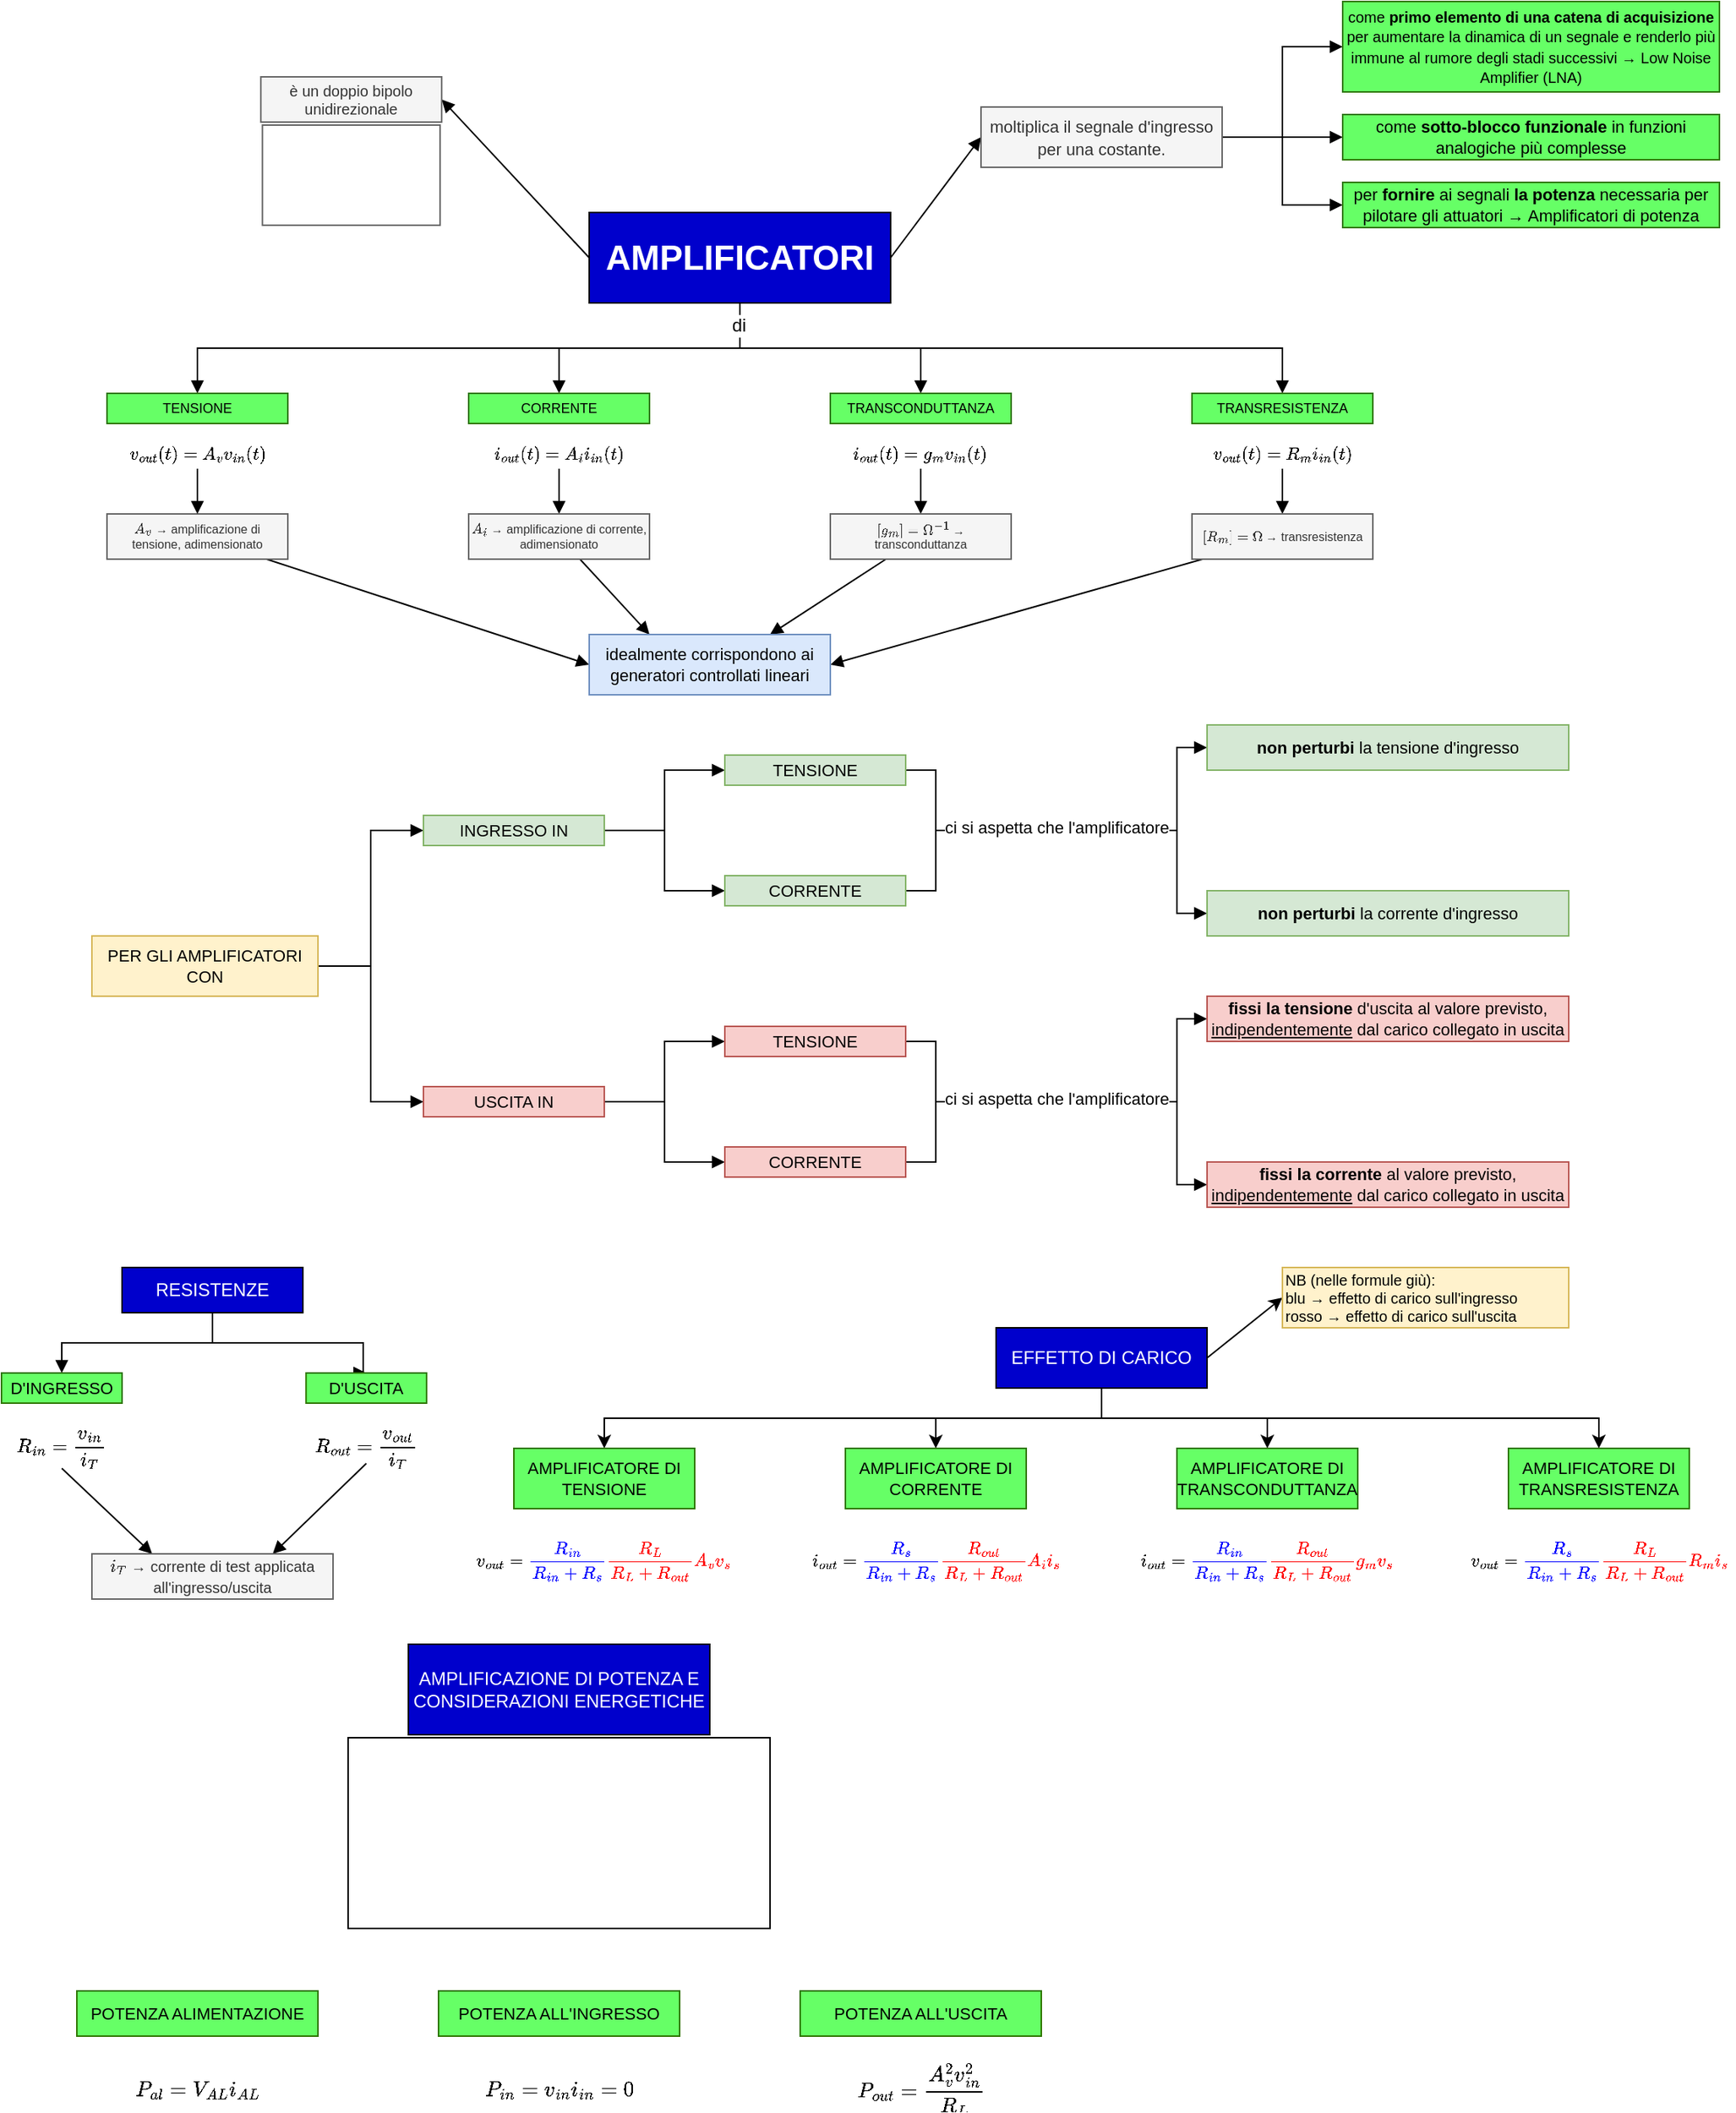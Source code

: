 <mxfile version="19.0.0" type="github">
  <diagram id="wxT67-HHqTX9DIjH9o3Z" name="Pagina-1">
    <mxGraphModel dx="805" dy="461" grid="1" gridSize="10" guides="1" tooltips="1" connect="1" arrows="1" fold="1" page="1" pageScale="1" pageWidth="1169" pageHeight="827" math="1" shadow="0">
      <root>
        <mxCell id="0" />
        <mxCell id="1" parent="0" />
        <mxCell id="j3ikcFKSS2i44kYI19ll-3" value="" style="edgeStyle=orthogonalEdgeStyle;rounded=0;orthogonalLoop=1;jettySize=auto;html=1;fontSize=23;fontColor=#FFFFFF;endArrow=block;endFill=1;" parent="1" source="j3ikcFKSS2i44kYI19ll-1" target="j3ikcFKSS2i44kYI19ll-2" edge="1">
          <mxGeometry relative="1" as="geometry">
            <Array as="points">
              <mxPoint x="500" y="240" />
              <mxPoint x="140" y="240" />
            </Array>
          </mxGeometry>
        </mxCell>
        <mxCell id="j3ikcFKSS2i44kYI19ll-7" style="edgeStyle=orthogonalEdgeStyle;rounded=0;orthogonalLoop=1;jettySize=auto;html=1;entryX=0.5;entryY=0;entryDx=0;entryDy=0;fontSize=23;fontColor=#FFFFFF;endArrow=block;endFill=1;" parent="1" source="j3ikcFKSS2i44kYI19ll-1" target="j3ikcFKSS2i44kYI19ll-4" edge="1">
          <mxGeometry relative="1" as="geometry">
            <Array as="points">
              <mxPoint x="500" y="240" />
              <mxPoint x="380" y="240" />
            </Array>
          </mxGeometry>
        </mxCell>
        <mxCell id="j3ikcFKSS2i44kYI19ll-8" style="edgeStyle=orthogonalEdgeStyle;rounded=0;orthogonalLoop=1;jettySize=auto;html=1;entryX=0.5;entryY=0;entryDx=0;entryDy=0;fontSize=23;fontColor=#FFFFFF;endArrow=block;endFill=1;" parent="1" source="j3ikcFKSS2i44kYI19ll-1" target="j3ikcFKSS2i44kYI19ll-5" edge="1">
          <mxGeometry relative="1" as="geometry">
            <Array as="points">
              <mxPoint x="500" y="240" />
              <mxPoint x="620" y="240" />
            </Array>
          </mxGeometry>
        </mxCell>
        <mxCell id="j3ikcFKSS2i44kYI19ll-9" style="edgeStyle=orthogonalEdgeStyle;rounded=0;orthogonalLoop=1;jettySize=auto;html=1;entryX=0.5;entryY=0;entryDx=0;entryDy=0;fontSize=23;fontColor=#FFFFFF;endArrow=block;endFill=1;" parent="1" target="j3ikcFKSS2i44kYI19ll-6" edge="1">
          <mxGeometry relative="1" as="geometry">
            <mxPoint x="500.0" y="202" as="sourcePoint" />
            <mxPoint x="860" y="252" as="targetPoint" />
            <Array as="points">
              <mxPoint x="500" y="240" />
              <mxPoint x="860" y="240" />
            </Array>
          </mxGeometry>
        </mxCell>
        <mxCell id="j3ikcFKSS2i44kYI19ll-11" value="di" style="edgeLabel;html=1;align=center;verticalAlign=middle;resizable=0;points=[];fontSize=12;fontColor=#000000;" parent="j3ikcFKSS2i44kYI19ll-9" vertex="1" connectable="0">
          <mxGeometry x="-0.904" y="-1" relative="1" as="geometry">
            <mxPoint y="2" as="offset" />
          </mxGeometry>
        </mxCell>
        <mxCell id="j3ikcFKSS2i44kYI19ll-15" style="rounded=0;orthogonalLoop=1;jettySize=auto;html=1;entryX=0;entryY=0.5;entryDx=0;entryDy=0;fontSize=11;fontColor=#000000;endArrow=block;endFill=1;exitX=1;exitY=0.5;exitDx=0;exitDy=0;" parent="1" source="j3ikcFKSS2i44kYI19ll-1" target="j3ikcFKSS2i44kYI19ll-14" edge="1">
          <mxGeometry relative="1" as="geometry" />
        </mxCell>
        <mxCell id="j3ikcFKSS2i44kYI19ll-24" style="rounded=0;orthogonalLoop=1;jettySize=auto;html=1;entryX=1;entryY=0.5;entryDx=0;entryDy=0;fontSize=10;fontColor=#000000;endArrow=block;endFill=1;exitX=0;exitY=0.5;exitDx=0;exitDy=0;" parent="1" source="j3ikcFKSS2i44kYI19ll-1" target="j3ikcFKSS2i44kYI19ll-22" edge="1">
          <mxGeometry relative="1" as="geometry" />
        </mxCell>
        <mxCell id="j3ikcFKSS2i44kYI19ll-1" value="&lt;font color=&quot;#FFFFFF&quot;&gt;&lt;b&gt;&lt;font style=&quot;font-size: 23px;&quot;&gt;AMPLIFICATORI&lt;/font&gt;&lt;/b&gt;&lt;/font&gt;" style="whiteSpace=wrap;html=1;fontSize=9;fillColor=#0000CC;" parent="1" vertex="1">
          <mxGeometry x="400" y="150" width="200" height="60" as="geometry" />
        </mxCell>
        <mxCell id="j3ikcFKSS2i44kYI19ll-2" value="TENSIONE" style="whiteSpace=wrap;html=1;fontSize=9;fillColor=#66FF66;strokeColor=#2D7600;" parent="1" vertex="1">
          <mxGeometry x="80" y="270" width="120" height="20" as="geometry" />
        </mxCell>
        <mxCell id="j3ikcFKSS2i44kYI19ll-4" value="CORRENTE" style="whiteSpace=wrap;html=1;fontSize=9;fillColor=#66FF66;strokeColor=#2D7600;" parent="1" vertex="1">
          <mxGeometry x="320" y="270" width="120" height="20" as="geometry" />
        </mxCell>
        <mxCell id="j3ikcFKSS2i44kYI19ll-5" value="TRANSCONDUTTANZA" style="whiteSpace=wrap;html=1;fontSize=9;fillColor=#66FF66;strokeColor=#2D7600;" parent="1" vertex="1">
          <mxGeometry x="560" y="270" width="120" height="20" as="geometry" />
        </mxCell>
        <mxCell id="j3ikcFKSS2i44kYI19ll-6" value="TRANSRESISTENZA" style="whiteSpace=wrap;html=1;fontSize=9;fillColor=#66FF66;strokeColor=#2D7600;" parent="1" vertex="1">
          <mxGeometry x="800" y="270" width="120" height="20" as="geometry" />
        </mxCell>
        <mxCell id="j3ikcFKSS2i44kYI19ll-13" value="" style="shape=image;verticalLabelPosition=bottom;labelBackgroundColor=default;verticalAlign=top;aspect=fixed;imageAspect=0;image=https://raw.githubusercontent.com/BCPTe/SETM/main/images/06/amplificatore_simbolo_andamento.png;" parent="1" vertex="1">
          <mxGeometry x="400" y="99.8" width="200" height="48.84" as="geometry" />
        </mxCell>
        <mxCell id="j3ikcFKSS2i44kYI19ll-19" style="edgeStyle=orthogonalEdgeStyle;rounded=0;orthogonalLoop=1;jettySize=auto;html=1;entryX=0;entryY=0.5;entryDx=0;entryDy=0;fontSize=10;fontColor=#000000;endArrow=block;endFill=1;" parent="1" source="j3ikcFKSS2i44kYI19ll-14" target="j3ikcFKSS2i44kYI19ll-16" edge="1">
          <mxGeometry relative="1" as="geometry" />
        </mxCell>
        <mxCell id="j3ikcFKSS2i44kYI19ll-20" style="edgeStyle=orthogonalEdgeStyle;rounded=0;orthogonalLoop=1;jettySize=auto;html=1;entryX=0;entryY=0.5;entryDx=0;entryDy=0;fontSize=10;fontColor=#000000;endArrow=block;endFill=1;" parent="1" source="j3ikcFKSS2i44kYI19ll-14" target="j3ikcFKSS2i44kYI19ll-17" edge="1">
          <mxGeometry relative="1" as="geometry" />
        </mxCell>
        <mxCell id="j3ikcFKSS2i44kYI19ll-21" style="edgeStyle=orthogonalEdgeStyle;rounded=0;orthogonalLoop=1;jettySize=auto;html=1;entryX=0;entryY=0.5;entryDx=0;entryDy=0;fontSize=10;fontColor=#000000;endArrow=block;endFill=1;" parent="1" source="j3ikcFKSS2i44kYI19ll-14" target="j3ikcFKSS2i44kYI19ll-18" edge="1">
          <mxGeometry relative="1" as="geometry" />
        </mxCell>
        <mxCell id="j3ikcFKSS2i44kYI19ll-14" value="&lt;div&gt;&lt;font style=&quot;font-size: 11px;&quot;&gt;moltiplica il segnale d&#39;ingresso per una costante.&lt;/font&gt;&lt;/div&gt;" style="whiteSpace=wrap;html=1;fontSize=12;fontColor=#333333;strokeColor=#666666;fillColor=#f5f5f5;" parent="1" vertex="1">
          <mxGeometry x="660" y="80" width="160" height="40" as="geometry" />
        </mxCell>
        <mxCell id="j3ikcFKSS2i44kYI19ll-16" value="&lt;font style=&quot;font-size: 10px;&quot;&gt;come &lt;b&gt;primo elemento di una catena di acquisizione&lt;/b&gt; per aumentare la dinamica di un segnale e renderlo più immune al rumore degli stadi successivi → Low Noise Amplifier (LNA)&lt;br&gt;&lt;/font&gt;" style="whiteSpace=wrap;html=1;fontSize=11;fontColor=#000000;strokeColor=#2D7600;fillColor=#66FF66;" parent="1" vertex="1">
          <mxGeometry x="900" y="10" width="250" height="60" as="geometry" />
        </mxCell>
        <mxCell id="j3ikcFKSS2i44kYI19ll-17" value="&lt;div&gt;come &lt;b&gt;sotto-blocco funzionale&lt;/b&gt; in funzioni analogiche più complesse&lt;/div&gt;" style="whiteSpace=wrap;html=1;fontSize=11;fontColor=#000000;strokeColor=#2D7600;fillColor=#66FF66;" parent="1" vertex="1">
          <mxGeometry x="900" y="85" width="250" height="30" as="geometry" />
        </mxCell>
        <mxCell id="j3ikcFKSS2i44kYI19ll-18" value="per &lt;b&gt;fornire &lt;/b&gt;ai segnali &lt;b&gt;la potenza&lt;/b&gt; necessaria per pilotare gli attuatori → Amplificatori di potenza" style="whiteSpace=wrap;html=1;fontSize=11;fontColor=#000000;strokeColor=#2D7600;fillColor=#66FF66;" parent="1" vertex="1">
          <mxGeometry x="900" y="130" width="250" height="30" as="geometry" />
        </mxCell>
        <mxCell id="j3ikcFKSS2i44kYI19ll-22" value="è un doppio bipolo unidirezionale" style="whiteSpace=wrap;html=1;fontSize=10;fontColor=#333333;strokeColor=#666666;fillColor=#f5f5f5;" parent="1" vertex="1">
          <mxGeometry x="182.11" y="60" width="120" height="30" as="geometry" />
        </mxCell>
        <mxCell id="j3ikcFKSS2i44kYI19ll-23" value="" style="shape=image;verticalLabelPosition=bottom;labelBackgroundColor=default;verticalAlign=top;aspect=fixed;imageAspect=0;image=https://raw.githubusercontent.com/BCPTe/SETM/main/images/06/amplificatore_simbolo_circuitale.png;imageBorder=#666666;sketch=0;" parent="1" vertex="1">
          <mxGeometry x="183.16" y="92" width="117.89" height="66.44" as="geometry" />
        </mxCell>
        <mxCell id="j3ikcFKSS2i44kYI19ll-36" style="edgeStyle=none;rounded=0;orthogonalLoop=1;jettySize=auto;html=1;entryX=0.5;entryY=0;entryDx=0;entryDy=0;fontSize=8;fontColor=#000000;endArrow=block;endFill=1;" parent="1" source="j3ikcFKSS2i44kYI19ll-27" target="j3ikcFKSS2i44kYI19ll-34" edge="1">
          <mxGeometry relative="1" as="geometry" />
        </mxCell>
        <mxCell id="j3ikcFKSS2i44kYI19ll-27" value="&lt;div style=&quot;font-size: 10px;&quot;&gt;$$v_{out}(t) = R_m i_{in}(t)$$&lt;/div&gt;" style="text;whiteSpace=wrap;html=1;fontSize=10;fontColor=#000000;verticalAlign=middle;align=center;" parent="1" vertex="1">
          <mxGeometry x="800" y="300" width="120" height="20" as="geometry" />
        </mxCell>
        <mxCell id="j3ikcFKSS2i44kYI19ll-38" style="edgeStyle=none;rounded=0;orthogonalLoop=1;jettySize=auto;html=1;entryX=0.5;entryY=0;entryDx=0;entryDy=0;fontSize=8;fontColor=#000000;endArrow=block;endFill=1;" parent="1" source="j3ikcFKSS2i44kYI19ll-28" target="j3ikcFKSS2i44kYI19ll-31" edge="1">
          <mxGeometry relative="1" as="geometry" />
        </mxCell>
        <mxCell id="j3ikcFKSS2i44kYI19ll-28" value="$$i_{out}(t) = A_i i_{in}(t)$$" style="text;whiteSpace=wrap;html=1;fontSize=10;fontColor=#000000;verticalAlign=middle;align=center;" parent="1" vertex="1">
          <mxGeometry x="320" y="300" width="120" height="20" as="geometry" />
        </mxCell>
        <mxCell id="j3ikcFKSS2i44kYI19ll-37" style="edgeStyle=none;rounded=0;orthogonalLoop=1;jettySize=auto;html=1;entryX=0.5;entryY=0;entryDx=0;entryDy=0;fontSize=8;fontColor=#000000;endArrow=block;endFill=1;" parent="1" source="j3ikcFKSS2i44kYI19ll-29" target="j3ikcFKSS2i44kYI19ll-32" edge="1">
          <mxGeometry relative="1" as="geometry" />
        </mxCell>
        <mxCell id="j3ikcFKSS2i44kYI19ll-29" value="$$i_{out}(t) = g_m v_{in}(t)$$" style="text;whiteSpace=wrap;html=1;fontSize=10;fontColor=#000000;verticalAlign=middle;align=center;" parent="1" vertex="1">
          <mxGeometry x="560" y="300" width="120" height="20" as="geometry" />
        </mxCell>
        <mxCell id="j3ikcFKSS2i44kYI19ll-41" style="edgeStyle=none;rounded=0;orthogonalLoop=1;jettySize=auto;html=1;entryX=0;entryY=0.5;entryDx=0;entryDy=0;fontSize=8;fontColor=#000000;endArrow=block;endFill=1;" parent="1" source="j3ikcFKSS2i44kYI19ll-30" target="j3ikcFKSS2i44kYI19ll-40" edge="1">
          <mxGeometry relative="1" as="geometry" />
        </mxCell>
        <mxCell id="j3ikcFKSS2i44kYI19ll-30" value="\(A_v\) → amplificazione di tensione, adimensionato" style="whiteSpace=wrap;html=1;sketch=0;fontSize=8;fontColor=#333333;strokeColor=#666666;fillColor=#f5f5f5;" parent="1" vertex="1">
          <mxGeometry x="80" y="350" width="120" height="30" as="geometry" />
        </mxCell>
        <mxCell id="j3ikcFKSS2i44kYI19ll-42" style="edgeStyle=none;rounded=0;orthogonalLoop=1;jettySize=auto;html=1;entryX=0.25;entryY=0;entryDx=0;entryDy=0;fontSize=8;fontColor=#000000;endArrow=block;endFill=1;" parent="1" source="j3ikcFKSS2i44kYI19ll-31" target="j3ikcFKSS2i44kYI19ll-40" edge="1">
          <mxGeometry relative="1" as="geometry" />
        </mxCell>
        <mxCell id="j3ikcFKSS2i44kYI19ll-31" value="\(A_i\) → amplificazione di corrente, adimensionato" style="whiteSpace=wrap;html=1;sketch=0;fontSize=8;fontColor=#333333;strokeColor=#666666;fillColor=#f5f5f5;" parent="1" vertex="1">
          <mxGeometry x="320" y="350" width="120" height="30" as="geometry" />
        </mxCell>
        <mxCell id="j3ikcFKSS2i44kYI19ll-43" style="edgeStyle=none;rounded=0;orthogonalLoop=1;jettySize=auto;html=1;fontSize=8;fontColor=#000000;endArrow=block;endFill=1;entryX=0.75;entryY=0;entryDx=0;entryDy=0;" parent="1" source="j3ikcFKSS2i44kYI19ll-32" target="j3ikcFKSS2i44kYI19ll-40" edge="1">
          <mxGeometry relative="1" as="geometry" />
        </mxCell>
        <mxCell id="j3ikcFKSS2i44kYI19ll-32" value="\([g_m] = \Omega^{-1}\) → transconduttanza" style="whiteSpace=wrap;html=1;sketch=0;fontSize=8;fontColor=#333333;strokeColor=#666666;fillColor=#f5f5f5;" parent="1" vertex="1">
          <mxGeometry x="560" y="350" width="120" height="30" as="geometry" />
        </mxCell>
        <mxCell id="j3ikcFKSS2i44kYI19ll-39" style="edgeStyle=none;rounded=0;orthogonalLoop=1;jettySize=auto;html=1;entryX=0.5;entryY=0;entryDx=0;entryDy=0;fontSize=8;fontColor=#000000;endArrow=block;endFill=1;" parent="1" source="j3ikcFKSS2i44kYI19ll-33" target="j3ikcFKSS2i44kYI19ll-30" edge="1">
          <mxGeometry relative="1" as="geometry" />
        </mxCell>
        <mxCell id="j3ikcFKSS2i44kYI19ll-33" value="&lt;div style=&quot;font-size: 10px;&quot;&gt;$$v_{out}(t) = A_v v_{in}(t)$$&lt;/div&gt;" style="text;whiteSpace=wrap;html=1;fontSize=10;fontColor=#000000;verticalAlign=middle;align=center;" parent="1" vertex="1">
          <mxGeometry x="80" y="300" width="120" height="20" as="geometry" />
        </mxCell>
        <mxCell id="j3ikcFKSS2i44kYI19ll-44" style="edgeStyle=none;rounded=0;orthogonalLoop=1;jettySize=auto;html=1;entryX=1;entryY=0.5;entryDx=0;entryDy=0;fontSize=8;fontColor=#000000;endArrow=block;endFill=1;" parent="1" source="j3ikcFKSS2i44kYI19ll-34" target="j3ikcFKSS2i44kYI19ll-40" edge="1">
          <mxGeometry relative="1" as="geometry" />
        </mxCell>
        <mxCell id="j3ikcFKSS2i44kYI19ll-34" value="\([R_m] = \Omega\) → transresistenza" style="whiteSpace=wrap;html=1;sketch=0;fontSize=8;fontColor=#333333;strokeColor=#666666;fillColor=#f5f5f5;" parent="1" vertex="1">
          <mxGeometry x="800" y="350" width="120" height="30" as="geometry" />
        </mxCell>
        <mxCell id="j3ikcFKSS2i44kYI19ll-40" value="&lt;div style=&quot;font-size: 11px;&quot;&gt;&lt;font style=&quot;font-size: 11px;&quot;&gt;idealmente corrispondono ai generatori controllati lineari&lt;/font&gt;&lt;/div&gt;" style="whiteSpace=wrap;html=1;sketch=0;fontSize=8;strokeColor=#6c8ebf;fillColor=#dae8fc;" parent="1" vertex="1">
          <mxGeometry x="400" y="430" width="160" height="40" as="geometry" />
        </mxCell>
        <mxCell id="j3ikcFKSS2i44kYI19ll-53" style="edgeStyle=orthogonalEdgeStyle;rounded=0;orthogonalLoop=1;jettySize=auto;html=1;entryX=0;entryY=0.5;entryDx=0;entryDy=0;fontSize=11;fontColor=#000000;endArrow=block;endFill=1;" parent="1" source="j3ikcFKSS2i44kYI19ll-45" target="j3ikcFKSS2i44kYI19ll-46" edge="1">
          <mxGeometry relative="1" as="geometry" />
        </mxCell>
        <mxCell id="j3ikcFKSS2i44kYI19ll-54" style="edgeStyle=orthogonalEdgeStyle;rounded=0;orthogonalLoop=1;jettySize=auto;html=1;entryX=0;entryY=0.5;entryDx=0;entryDy=0;fontSize=11;fontColor=#000000;endArrow=block;endFill=1;" parent="1" source="j3ikcFKSS2i44kYI19ll-45" target="j3ikcFKSS2i44kYI19ll-47" edge="1">
          <mxGeometry relative="1" as="geometry" />
        </mxCell>
        <mxCell id="j3ikcFKSS2i44kYI19ll-45" value="PER GLI AMPLIFICATORI CON" style="whiteSpace=wrap;html=1;sketch=0;fontSize=11;fillColor=#fff2cc;strokeColor=#d6b656;" parent="1" vertex="1">
          <mxGeometry x="70" y="630" width="150" height="40" as="geometry" />
        </mxCell>
        <mxCell id="j3ikcFKSS2i44kYI19ll-55" style="edgeStyle=orthogonalEdgeStyle;rounded=0;orthogonalLoop=1;jettySize=auto;html=1;entryX=0;entryY=0.5;entryDx=0;entryDy=0;fontSize=11;fontColor=#000000;endArrow=block;endFill=1;" parent="1" source="j3ikcFKSS2i44kYI19ll-46" target="j3ikcFKSS2i44kYI19ll-48" edge="1">
          <mxGeometry relative="1" as="geometry" />
        </mxCell>
        <mxCell id="j3ikcFKSS2i44kYI19ll-56" style="edgeStyle=orthogonalEdgeStyle;rounded=0;orthogonalLoop=1;jettySize=auto;html=1;entryX=0;entryY=0.5;entryDx=0;entryDy=0;fontSize=11;fontColor=#000000;endArrow=block;endFill=1;" parent="1" source="j3ikcFKSS2i44kYI19ll-46" target="j3ikcFKSS2i44kYI19ll-49" edge="1">
          <mxGeometry relative="1" as="geometry" />
        </mxCell>
        <mxCell id="j3ikcFKSS2i44kYI19ll-46" value="INGRESSO IN" style="whiteSpace=wrap;html=1;sketch=0;fontSize=11;strokeColor=#82b366;fillColor=#d5e8d4;" parent="1" vertex="1">
          <mxGeometry x="290" y="550" width="120" height="20" as="geometry" />
        </mxCell>
        <mxCell id="j3ikcFKSS2i44kYI19ll-57" style="edgeStyle=orthogonalEdgeStyle;rounded=0;orthogonalLoop=1;jettySize=auto;html=1;entryX=0;entryY=0.5;entryDx=0;entryDy=0;fontSize=11;fontColor=#000000;endArrow=block;endFill=1;" parent="1" source="j3ikcFKSS2i44kYI19ll-47" target="j3ikcFKSS2i44kYI19ll-50" edge="1">
          <mxGeometry relative="1" as="geometry" />
        </mxCell>
        <mxCell id="j3ikcFKSS2i44kYI19ll-58" style="edgeStyle=orthogonalEdgeStyle;rounded=0;orthogonalLoop=1;jettySize=auto;html=1;entryX=0;entryY=0.5;entryDx=0;entryDy=0;fontSize=11;fontColor=#000000;endArrow=block;endFill=1;" parent="1" source="j3ikcFKSS2i44kYI19ll-47" target="j3ikcFKSS2i44kYI19ll-51" edge="1">
          <mxGeometry relative="1" as="geometry" />
        </mxCell>
        <mxCell id="j3ikcFKSS2i44kYI19ll-47" value="USCITA IN" style="whiteSpace=wrap;html=1;sketch=0;fontSize=11;strokeColor=#b85450;fillColor=#f8cecc;" parent="1" vertex="1">
          <mxGeometry x="290" y="730" width="120" height="20" as="geometry" />
        </mxCell>
        <mxCell id="j3ikcFKSS2i44kYI19ll-62" style="edgeStyle=orthogonalEdgeStyle;rounded=0;orthogonalLoop=1;jettySize=auto;html=1;entryX=0;entryY=0.5;entryDx=0;entryDy=0;fontSize=11;fontColor=#000000;endArrow=block;endFill=1;" parent="1" source="j3ikcFKSS2i44kYI19ll-48" target="j3ikcFKSS2i44kYI19ll-60" edge="1">
          <mxGeometry relative="1" as="geometry">
            <Array as="points">
              <mxPoint x="630" y="520" />
              <mxPoint x="630" y="560" />
              <mxPoint x="790" y="560" />
              <mxPoint x="790" y="505" />
            </Array>
          </mxGeometry>
        </mxCell>
        <mxCell id="j3ikcFKSS2i44kYI19ll-48" value="&lt;div&gt;TENSIONE&lt;/div&gt;" style="whiteSpace=wrap;html=1;sketch=0;fontSize=11;strokeColor=#82b366;fillColor=#d5e8d4;" parent="1" vertex="1">
          <mxGeometry x="490" y="510" width="120" height="20" as="geometry" />
        </mxCell>
        <mxCell id="j3ikcFKSS2i44kYI19ll-63" style="edgeStyle=orthogonalEdgeStyle;rounded=0;orthogonalLoop=1;jettySize=auto;html=1;entryX=0;entryY=0.5;entryDx=0;entryDy=0;fontSize=11;fontColor=#000000;endArrow=block;endFill=1;" parent="1" source="j3ikcFKSS2i44kYI19ll-49" target="j3ikcFKSS2i44kYI19ll-61" edge="1">
          <mxGeometry relative="1" as="geometry">
            <Array as="points">
              <mxPoint x="630" y="600" />
              <mxPoint x="630" y="560" />
              <mxPoint x="790" y="560" />
              <mxPoint x="790" y="615" />
            </Array>
          </mxGeometry>
        </mxCell>
        <mxCell id="j3ikcFKSS2i44kYI19ll-64" value="ci si aspetta che l&#39;amplificatore" style="edgeLabel;html=1;align=center;verticalAlign=middle;resizable=0;points=[];fontSize=11;fontColor=#000000;" parent="j3ikcFKSS2i44kYI19ll-63" vertex="1" connectable="0">
          <mxGeometry x="-0.379" y="-1" relative="1" as="geometry">
            <mxPoint x="48" y="-3" as="offset" />
          </mxGeometry>
        </mxCell>
        <mxCell id="j3ikcFKSS2i44kYI19ll-49" value="CORRENTE" style="whiteSpace=wrap;html=1;sketch=0;fontSize=11;strokeColor=#82b366;fillColor=#d5e8d4;" parent="1" vertex="1">
          <mxGeometry x="490" y="590" width="120" height="20" as="geometry" />
        </mxCell>
        <mxCell id="j3ikcFKSS2i44kYI19ll-67" style="edgeStyle=orthogonalEdgeStyle;rounded=0;orthogonalLoop=1;jettySize=auto;html=1;entryX=0;entryY=0.5;entryDx=0;entryDy=0;fontSize=11;fontColor=#000000;endArrow=block;endFill=1;" parent="1" source="j3ikcFKSS2i44kYI19ll-50" target="j3ikcFKSS2i44kYI19ll-65" edge="1">
          <mxGeometry relative="1" as="geometry">
            <Array as="points">
              <mxPoint x="630" y="700" />
              <mxPoint x="630" y="740" />
              <mxPoint x="790" y="740" />
            </Array>
          </mxGeometry>
        </mxCell>
        <mxCell id="j3ikcFKSS2i44kYI19ll-50" value="TENSIONE" style="whiteSpace=wrap;html=1;sketch=0;fontSize=11;strokeColor=#b85450;fillColor=#f8cecc;" parent="1" vertex="1">
          <mxGeometry x="490" y="690" width="120" height="20" as="geometry" />
        </mxCell>
        <mxCell id="j3ikcFKSS2i44kYI19ll-68" style="edgeStyle=orthogonalEdgeStyle;rounded=0;orthogonalLoop=1;jettySize=auto;html=1;entryX=0;entryY=0.5;entryDx=0;entryDy=0;fontSize=11;fontColor=#000000;endArrow=block;endFill=1;" parent="1" source="j3ikcFKSS2i44kYI19ll-51" target="j3ikcFKSS2i44kYI19ll-66" edge="1">
          <mxGeometry relative="1" as="geometry">
            <Array as="points">
              <mxPoint x="630" y="780" />
              <mxPoint x="630" y="740" />
              <mxPoint x="790" y="740" />
              <mxPoint x="790" y="795" />
            </Array>
          </mxGeometry>
        </mxCell>
        <mxCell id="j3ikcFKSS2i44kYI19ll-69" value="ci si aspetta che l&#39;amplificatore" style="edgeLabel;html=1;align=center;verticalAlign=middle;resizable=0;points=[];fontSize=11;fontColor=#000000;" parent="j3ikcFKSS2i44kYI19ll-68" vertex="1" connectable="0">
          <mxGeometry x="-0.161" y="-2" relative="1" as="geometry">
            <mxPoint x="16" y="-4" as="offset" />
          </mxGeometry>
        </mxCell>
        <mxCell id="j3ikcFKSS2i44kYI19ll-51" value="CORRENTE" style="whiteSpace=wrap;html=1;sketch=0;fontSize=11;strokeColor=#b85450;fillColor=#f8cecc;" parent="1" vertex="1">
          <mxGeometry x="490" y="770" width="120" height="20" as="geometry" />
        </mxCell>
        <mxCell id="j3ikcFKSS2i44kYI19ll-60" value="&lt;b&gt;non perturbi&lt;/b&gt; la tensione d&#39;ingresso" style="whiteSpace=wrap;html=1;sketch=0;fontSize=11;strokeColor=#82b366;fillColor=#d5e8d4;" parent="1" vertex="1">
          <mxGeometry x="810" y="490" width="240" height="30" as="geometry" />
        </mxCell>
        <mxCell id="j3ikcFKSS2i44kYI19ll-61" value="&lt;b&gt;non perturbi&lt;/b&gt; la corrente d&#39;ingresso" style="whiteSpace=wrap;html=1;sketch=0;fontSize=11;strokeColor=#82b366;fillColor=#d5e8d4;" parent="1" vertex="1">
          <mxGeometry x="810" y="600" width="240" height="30" as="geometry" />
        </mxCell>
        <mxCell id="j3ikcFKSS2i44kYI19ll-65" value="&lt;b&gt;fissi la tensione&lt;/b&gt; d&#39;uscita al valore previsto, &lt;u&gt;indipendentemente&lt;/u&gt; dal carico collegato in uscita" style="whiteSpace=wrap;html=1;sketch=0;fontSize=11;strokeColor=#b85450;fillColor=#f8cecc;" parent="1" vertex="1">
          <mxGeometry x="810" y="670" width="240" height="30" as="geometry" />
        </mxCell>
        <mxCell id="j3ikcFKSS2i44kYI19ll-66" value="&lt;b&gt;fissi la corrente&lt;/b&gt; al valore previsto, &lt;u&gt;indipendentemente&lt;/u&gt; dal carico collegato in uscita" style="whiteSpace=wrap;html=1;sketch=0;fontSize=11;strokeColor=#b85450;fillColor=#f8cecc;" parent="1" vertex="1">
          <mxGeometry x="810" y="780" width="240" height="30" as="geometry" />
        </mxCell>
        <mxCell id="j3ikcFKSS2i44kYI19ll-76" style="edgeStyle=orthogonalEdgeStyle;rounded=0;orthogonalLoop=1;jettySize=auto;html=1;entryX=0.5;entryY=0;entryDx=0;entryDy=0;fontSize=11;fontColor=#000000;endArrow=block;endFill=1;" parent="1" source="j3ikcFKSS2i44kYI19ll-70" target="j3ikcFKSS2i44kYI19ll-72" edge="1">
          <mxGeometry relative="1" as="geometry">
            <Array as="points">
              <mxPoint x="150" y="900" />
              <mxPoint x="50" y="900" />
            </Array>
          </mxGeometry>
        </mxCell>
        <mxCell id="j3ikcFKSS2i44kYI19ll-77" style="edgeStyle=orthogonalEdgeStyle;rounded=0;orthogonalLoop=1;jettySize=auto;html=1;entryX=0.5;entryY=0;entryDx=0;entryDy=0;fontSize=11;fontColor=#000000;endArrow=block;endFill=1;" parent="1" source="j3ikcFKSS2i44kYI19ll-70" target="j3ikcFKSS2i44kYI19ll-73" edge="1">
          <mxGeometry relative="1" as="geometry">
            <Array as="points">
              <mxPoint x="150" y="900" />
              <mxPoint x="250" y="900" />
              <mxPoint x="250" y="920" />
            </Array>
          </mxGeometry>
        </mxCell>
        <mxCell id="j3ikcFKSS2i44kYI19ll-70" value="&lt;font style=&quot;font-size: 12px;&quot;&gt;RESISTENZE&lt;/font&gt;" style="whiteSpace=wrap;html=1;sketch=0;fontSize=9;fontColor=#FFFFFF;strokeColor=default;fillColor=#0000CC;" parent="1" vertex="1">
          <mxGeometry x="90" y="850" width="120" height="30" as="geometry" />
        </mxCell>
        <mxCell id="j3ikcFKSS2i44kYI19ll-72" value="D&#39;INGRESSO" style="whiteSpace=wrap;html=1;sketch=0;fontSize=11;fontColor=#000000;strokeColor=#2D7600;fillColor=#66FF66;" parent="1" vertex="1">
          <mxGeometry x="10" y="920" width="80" height="20" as="geometry" />
        </mxCell>
        <mxCell id="j3ikcFKSS2i44kYI19ll-73" value="D&#39;USCITA" style="whiteSpace=wrap;html=1;sketch=0;fontSize=11;fontColor=#000000;strokeColor=#2D7600;fillColor=#66FF66;" parent="1" vertex="1">
          <mxGeometry x="212.11" y="920" width="80" height="20" as="geometry" />
        </mxCell>
        <mxCell id="j3ikcFKSS2i44kYI19ll-82" style="rounded=0;orthogonalLoop=1;jettySize=auto;html=1;entryX=0.25;entryY=0;entryDx=0;entryDy=0;fontSize=10;fontColor=#000000;endArrow=block;endFill=1;exitX=0.5;exitY=1.16;exitDx=0;exitDy=0;exitPerimeter=0;" parent="1" source="j3ikcFKSS2i44kYI19ll-79" target="j3ikcFKSS2i44kYI19ll-81" edge="1">
          <mxGeometry relative="1" as="geometry" />
        </mxCell>
        <mxCell id="j3ikcFKSS2i44kYI19ll-79" value="$$R_{in} = \frac{v_{in}}{i_T}$$" style="text;whiteSpace=wrap;html=1;fontSize=11;fontColor=#000000;verticalAlign=middle;align=center;strokeColor=none;spacing=2;labelBorderColor=none;" parent="1" vertex="1">
          <mxGeometry x="10" y="960" width="80" height="20" as="geometry" />
        </mxCell>
        <mxCell id="j3ikcFKSS2i44kYI19ll-83" style="rounded=0;orthogonalLoop=1;jettySize=auto;html=1;fontSize=10;fontColor=#000000;endArrow=block;endFill=1;exitX=0.5;exitY=1;exitDx=0;exitDy=0;entryX=0.75;entryY=0;entryDx=0;entryDy=0;" parent="1" source="j3ikcFKSS2i44kYI19ll-80" target="j3ikcFKSS2i44kYI19ll-81" edge="1">
          <mxGeometry relative="1" as="geometry">
            <mxPoint x="150" y="1040" as="targetPoint" />
          </mxGeometry>
        </mxCell>
        <mxCell id="j3ikcFKSS2i44kYI19ll-80" value="$$R_{out} = \frac{v_{out}}{i_T}$$" style="text;whiteSpace=wrap;html=1;fontSize=11;fontColor=#000000;verticalAlign=middle;align=center;strokeColor=none;spacing=2;labelBorderColor=none;" parent="1" vertex="1">
          <mxGeometry x="212.11" y="960" width="80" height="20" as="geometry" />
        </mxCell>
        <mxCell id="j3ikcFKSS2i44kYI19ll-81" value="&lt;font style=&quot;font-size: 10px;&quot;&gt;\(i_T\) → corrente di test applicata all&#39;ingresso/uscita&lt;/font&gt;" style="whiteSpace=wrap;html=1;sketch=0;fontSize=11;fontColor=#333333;strokeColor=#666666;fillColor=#f5f5f5;" parent="1" vertex="1">
          <mxGeometry x="70" y="1040" width="160" height="30" as="geometry" />
        </mxCell>
        <mxCell id="mamlLjxaLS5aXIm2oJee-8" style="edgeStyle=orthogonalEdgeStyle;rounded=0;orthogonalLoop=1;jettySize=auto;html=1;entryX=0.5;entryY=0;entryDx=0;entryDy=0;fontSize=12;" edge="1" parent="1" source="mamlLjxaLS5aXIm2oJee-2" target="mamlLjxaLS5aXIm2oJee-5">
          <mxGeometry relative="1" as="geometry" />
        </mxCell>
        <mxCell id="mamlLjxaLS5aXIm2oJee-9" style="edgeStyle=orthogonalEdgeStyle;rounded=0;orthogonalLoop=1;jettySize=auto;html=1;entryX=0.5;entryY=0;entryDx=0;entryDy=0;fontSize=12;" edge="1" parent="1" source="mamlLjxaLS5aXIm2oJee-2" target="mamlLjxaLS5aXIm2oJee-4">
          <mxGeometry relative="1" as="geometry">
            <Array as="points">
              <mxPoint x="740" y="950" />
              <mxPoint x="410" y="950" />
            </Array>
          </mxGeometry>
        </mxCell>
        <mxCell id="mamlLjxaLS5aXIm2oJee-10" style="edgeStyle=orthogonalEdgeStyle;rounded=0;orthogonalLoop=1;jettySize=auto;html=1;entryX=0.5;entryY=0;entryDx=0;entryDy=0;fontSize=12;" edge="1" parent="1" source="mamlLjxaLS5aXIm2oJee-2" target="mamlLjxaLS5aXIm2oJee-6">
          <mxGeometry relative="1" as="geometry" />
        </mxCell>
        <mxCell id="mamlLjxaLS5aXIm2oJee-11" style="edgeStyle=orthogonalEdgeStyle;rounded=0;orthogonalLoop=1;jettySize=auto;html=1;entryX=0.5;entryY=0;entryDx=0;entryDy=0;fontSize=12;" edge="1" parent="1" source="mamlLjxaLS5aXIm2oJee-2" target="mamlLjxaLS5aXIm2oJee-7">
          <mxGeometry relative="1" as="geometry">
            <Array as="points">
              <mxPoint x="740" y="950" />
              <mxPoint x="1070" y="950" />
            </Array>
          </mxGeometry>
        </mxCell>
        <mxCell id="mamlLjxaLS5aXIm2oJee-23" style="edgeStyle=none;rounded=0;orthogonalLoop=1;jettySize=auto;html=1;entryX=0;entryY=0.5;entryDx=0;entryDy=0;fontSize=10;exitX=1;exitY=0.5;exitDx=0;exitDy=0;" edge="1" parent="1" source="mamlLjxaLS5aXIm2oJee-2" target="mamlLjxaLS5aXIm2oJee-22">
          <mxGeometry relative="1" as="geometry" />
        </mxCell>
        <mxCell id="mamlLjxaLS5aXIm2oJee-2" value="&lt;font style=&quot;font-size: 12px;&quot;&gt;EFFETTO DI CARICO&lt;/font&gt;" style="whiteSpace=wrap;html=1;fontSize=9;fillColor=#0000CC;fontColor=#FFFFFF;sketch=0;" vertex="1" parent="1">
          <mxGeometry x="670" y="890" width="140" height="40" as="geometry" />
        </mxCell>
        <mxCell id="mamlLjxaLS5aXIm2oJee-4" value="&lt;div&gt;AMPLIFICATORE DI&lt;/div&gt;&lt;div&gt;TENSIONE&lt;/div&gt;" style="whiteSpace=wrap;html=1;fontSize=11;fillColor=#66FF66;strokeColor=#2D7600;fontColor=#000000;sketch=0;" vertex="1" parent="1">
          <mxGeometry x="350" y="970" width="120" height="40" as="geometry" />
        </mxCell>
        <mxCell id="mamlLjxaLS5aXIm2oJee-5" value="&lt;div&gt;AMPLIFICATORE DI&lt;/div&gt;&lt;div&gt;CORRENTE&lt;br&gt;&lt;/div&gt;" style="whiteSpace=wrap;html=1;fontSize=11;fillColor=#66FF66;strokeColor=#2D7600;fontColor=#000000;sketch=0;" vertex="1" parent="1">
          <mxGeometry x="570" y="970" width="120" height="40" as="geometry" />
        </mxCell>
        <mxCell id="mamlLjxaLS5aXIm2oJee-6" value="&lt;div&gt;AMPLIFICATORE DI&lt;/div&gt;&lt;div&gt;TRANSCONDUTTANZA&lt;br&gt;&lt;/div&gt;" style="whiteSpace=wrap;html=1;fontSize=11;fillColor=#66FF66;strokeColor=#2D7600;fontColor=#000000;sketch=0;" vertex="1" parent="1">
          <mxGeometry x="790" y="970" width="120" height="40" as="geometry" />
        </mxCell>
        <mxCell id="mamlLjxaLS5aXIm2oJee-7" value="&lt;div&gt;AMPLIFICATORE DI&lt;/div&gt;&lt;div&gt;TRANSRESISTENZA&lt;br&gt;&lt;/div&gt;" style="whiteSpace=wrap;html=1;fontSize=11;fillColor=#66FF66;strokeColor=#2D7600;fontColor=#000000;sketch=0;" vertex="1" parent="1">
          <mxGeometry x="1010" y="970" width="120" height="40" as="geometry" />
        </mxCell>
        <mxCell id="mamlLjxaLS5aXIm2oJee-13" value="&lt;div style=&quot;font-size: 10px;&quot; align=&quot;center&quot;&gt;$$v_{out} = \color{blue}{ \frac{R_{in}}{R_{in}+R_s} } \color{red}{ \frac{R_L}{R_L+R_{out}} } A_v v_s$$&lt;/div&gt;" style="text;whiteSpace=wrap;html=1;fontSize=10;align=center;verticalAlign=middle;" vertex="1" parent="1">
          <mxGeometry x="320" y="1030" width="180" height="30" as="geometry" />
        </mxCell>
        <mxCell id="mamlLjxaLS5aXIm2oJee-14" value="&lt;div style=&quot;font-size: 10px;&quot; align=&quot;center&quot;&gt;$$i_{out} = \color{blue}{ \frac{R_s}{R_{in}+R_s} } \color{red}{ \frac{R_{out}}{R_L+R_{out}} } A_i i_s$$&lt;/div&gt;" style="text;whiteSpace=wrap;html=1;fontSize=10;align=center;verticalAlign=middle;" vertex="1" parent="1">
          <mxGeometry x="540" y="1030" width="180" height="30" as="geometry" />
        </mxCell>
        <mxCell id="mamlLjxaLS5aXIm2oJee-16" value="&lt;div style=&quot;font-size: 10px;&quot; align=&quot;center&quot;&gt;$$i_{out} = \color{blue}{ \frac{R_{in}}{R_{in}+R_s} } \color{red}{ \frac{R_{out}}{R_L+R_{out}} } g_m v_s$$&lt;/div&gt;" style="text;whiteSpace=wrap;html=1;fontSize=10;align=center;verticalAlign=middle;" vertex="1" parent="1">
          <mxGeometry x="760" y="1030" width="180" height="30" as="geometry" />
        </mxCell>
        <mxCell id="mamlLjxaLS5aXIm2oJee-17" value="&lt;div style=&quot;font-size: 10px;&quot; align=&quot;center&quot;&gt;$$v_{out} = \color{blue}{ \frac{R_s}{R_{in}+R_s} } \color{red}{ \frac{R_L}{R_L+R_{out}} } R_m i_s$$&lt;/div&gt;" style="text;whiteSpace=wrap;html=1;fontSize=10;align=center;verticalAlign=middle;" vertex="1" parent="1">
          <mxGeometry x="980" y="1030" width="180" height="30" as="geometry" />
        </mxCell>
        <mxCell id="mamlLjxaLS5aXIm2oJee-22" value="&lt;div align=&quot;left&quot;&gt;NB (nelle formule giù):&lt;/div&gt;&lt;div align=&quot;left&quot;&gt;blu → effetto di carico sull&#39;ingresso&lt;/div&gt;&lt;div align=&quot;left&quot;&gt;rosso → effetto di carico sull&#39;uscita&lt;br&gt;&lt;/div&gt;" style="whiteSpace=wrap;html=1;fontSize=10;align=left;fillColor=#fff2cc;strokeColor=#d6b656;verticalAlign=middle;" vertex="1" parent="1">
          <mxGeometry x="860" y="850" width="190" height="40" as="geometry" />
        </mxCell>
        <mxCell id="mamlLjxaLS5aXIm2oJee-24" value="&lt;font style=&quot;font-size: 12px;&quot;&gt;AMPLIFICAZIONE DI POTENZA E CONSIDERAZIONI ENERGETICHE&lt;/font&gt;" style="whiteSpace=wrap;html=1;fontSize=9;fillColor=#0000CC;fontColor=#FFFFFF;sketch=0;" vertex="1" parent="1">
          <mxGeometry x="280" y="1100" width="200" height="60" as="geometry" />
        </mxCell>
        <mxCell id="mamlLjxaLS5aXIm2oJee-25" value="" style="shape=image;verticalLabelPosition=bottom;labelBackgroundColor=default;verticalAlign=top;aspect=fixed;imageAspect=0;image=https://raw.githubusercontent.com/BCPTe/SETM/main/images/06/amplificatore_circuito_alimentazione.png;imageBorder=default;" vertex="1" parent="1">
          <mxGeometry x="240" y="1162" width="280" height="126.54" as="geometry" />
        </mxCell>
        <mxCell id="mamlLjxaLS5aXIm2oJee-26" value="POTENZA ALIMENTAZIONE" style="whiteSpace=wrap;html=1;fontSize=11;fillColor=#66FF66;strokeColor=#2D7600;fontColor=#000000;sketch=0;" vertex="1" parent="1">
          <mxGeometry x="60" y="1330" width="160" height="30" as="geometry" />
        </mxCell>
        <mxCell id="mamlLjxaLS5aXIm2oJee-27" value="POTENZA ALL&#39;USCITA" style="whiteSpace=wrap;html=1;fontSize=11;fillColor=#66FF66;strokeColor=#2D7600;fontColor=#000000;sketch=0;" vertex="1" parent="1">
          <mxGeometry x="540" y="1330" width="160" height="30" as="geometry" />
        </mxCell>
        <mxCell id="mamlLjxaLS5aXIm2oJee-28" value="POTENZA ALL&#39;INGRESSO" style="whiteSpace=wrap;html=1;fontSize=11;fillColor=#66FF66;strokeColor=#2D7600;fontColor=#000000;sketch=0;" vertex="1" parent="1">
          <mxGeometry x="300" y="1330" width="160" height="30" as="geometry" />
        </mxCell>
        <mxCell id="mamlLjxaLS5aXIm2oJee-30" value="$$P_{al} = V_{AL}i_{AL}$$" style="text;whiteSpace=wrap;html=1;fontSize=12;verticalAlign=middle;align=center;" vertex="1" parent="1">
          <mxGeometry x="60" y="1380" width="160" height="30" as="geometry" />
        </mxCell>
        <mxCell id="mamlLjxaLS5aXIm2oJee-31" value="$$P_{in} = v_{in}i_{in} = 0$$" style="text;whiteSpace=wrap;html=1;fontSize=12;verticalAlign=middle;align=center;" vertex="1" parent="1">
          <mxGeometry x="300" y="1380" width="160" height="30" as="geometry" />
        </mxCell>
        <mxCell id="mamlLjxaLS5aXIm2oJee-32" value="$$P_{out} = \frac{A_v^2v_{in}^2}{R_L}$$" style="text;whiteSpace=wrap;html=1;fontSize=12;verticalAlign=middle;align=center;" vertex="1" parent="1">
          <mxGeometry x="540" y="1380" width="160" height="30" as="geometry" />
        </mxCell>
      </root>
    </mxGraphModel>
  </diagram>
</mxfile>
